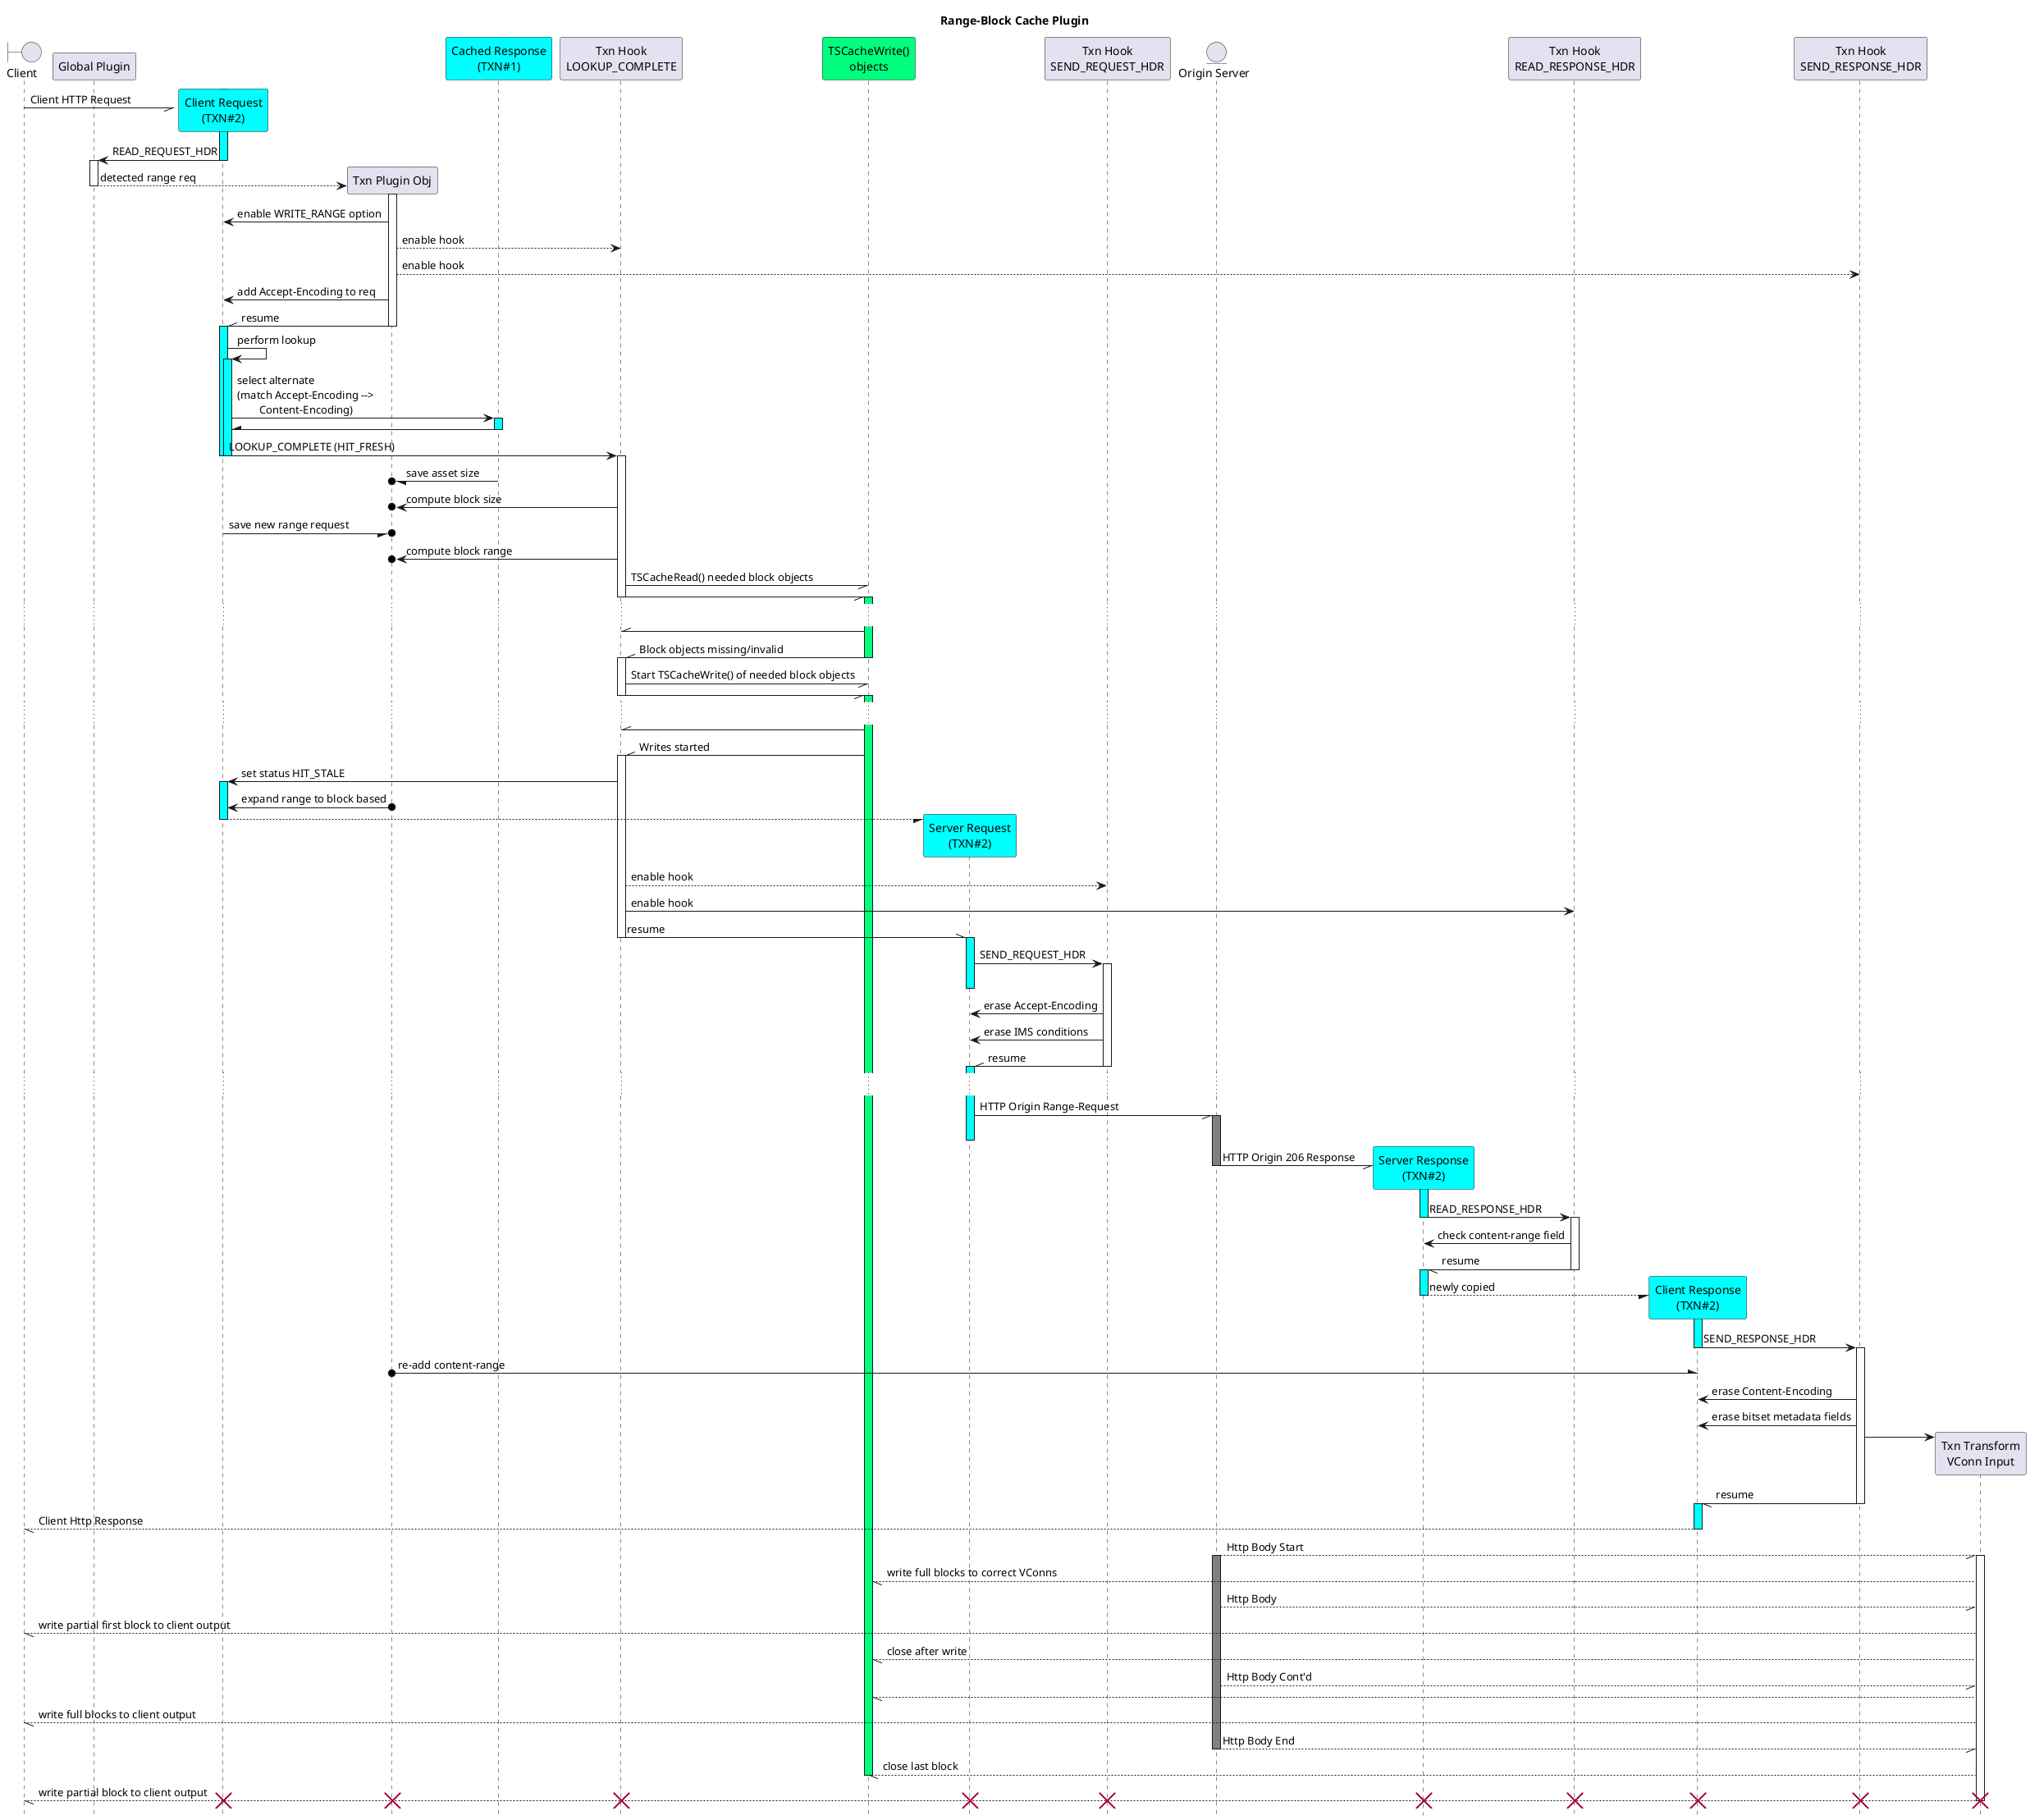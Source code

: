 @startuml 
title Range-Block Cache Plugin
hide footbox

'
' first case: init
'
boundary Client as C
create "Global Plugin" as GH1

create "Client Request\n(TXN#2)" as TC2 #cyan
activate TC2 #cyan
C -// TC2: Client HTTP Request
deactivate C

TC2 -> GH1: READ_REQUEST_HDR
deactivate TC2
activate GH1
create "Txn Plugin Obj" as TX2
GH1 --> TX2: detected range req
deactivate GH1
activate TX2
TC2 <- TX2: enable WRITE_RANGE option

participant "Cached Response\n(TXN#1)" as CATC #cyan
'
' server and hooks
participant "Txn Hook\nLOOKUP_COMPLETE" as TH2

participant "TSCacheWrite()\nobjects" as CAWR #springgreen

TX2 --> TH2: enable hook
TX2 --> "Txn Hook\nSEND_RESPONSE_HDR" as TH5: enable hook
TX2 -> TC2: add Accept-Encoding to req
TC2 //- TX2: resume
deactivate TX2
activate TC2 #cyan

TC2 -> TC2: perform lookup
activate TC2 #cyan
TC2 -> CATC: select alternate\n(match Accept-Encoding -->\n\tContent-Encoding)
activate CATC #cyan
TC2 /- CATC
deactivate CATC

TC2 -> TH2: LOOKUP_COMPLETE (HIT_FRESH)
deactivate TC2
deactivate TC2
activate TH2
'
' do block lookups if possible
'
CATC -/o TX2: save asset size
TH2 ->o TX2: compute block size
TC2 -/o TX2: save new range request
TH2 ->o TX2: compute block range

TH2 -// CAWR: TSCacheRead() needed block objects
TH2 -// CAWR: 
deactivate TH2
activate CAWR #springgreen
...
TH2 //- CAWR: 
TH2 //- CAWR: Block objects missing/invalid
deactivate CAWR
activate TH2
TH2 -// CAWR: Start TSCacheWrite() of needed block objects
TH2 -// CAWR: 
deactivate TH2
activate CAWR #springgreen
...
TH2 //- CAWR: 
TH2 //- CAWR: Writes started
activate TH2
TH2 -> TC2: set status HIT_STALE
activate TC2 #cyan
TX2 o-> TC2: expand range to block based

'
' prepare for request
'

create "Server Request\n(TXN#2)" as TQ2 #cyan
TC2 --/ TQ2
deactivate TC2

participant "Txn Hook\nSEND_REQUEST_HDR" as TH3

TH2 --> TH3: enable hook

'
' server and hooks
entity "Origin Server" as S

TH2 -> "Txn Hook\nREAD_RESPONSE_HDR" as TH4: enable hook
TQ2 //- TH2: resume
deactivate TH2
activate TQ2 #cyan
TQ2 -> TH3: SEND_REQUEST_HDR
activate TH3
deactivate TQ2
TQ2 <- TH3: erase Accept-Encoding
TQ2 <- TH3: erase IMS conditions
TQ2 //- TH3: resume
deactivate TH3
activate TQ2 #cyan

...
TQ2 -// S: HTTP Origin Range-Request
activate S #grey
deactivate TQ2
create "Server Response\n(TXN#2)" as TA2 #cyan
S -// TA2: HTTP Origin 206 Response
deactivate S
activate TA2 #cyan

participant TH4

TA2 -> TH4: READ_RESPONSE_HDR
deactivate TA2
activate TH4
'TX2 o/- TA2: save content-range field
'TH4 -> TH4: compute block size
TH4 -> TA2: check content-range field
'TH4 -> TA2: reset status to 200 OK 
'TH4 -> TA2: assign Content-Encoding
'TH4 -> TA2: assign bitset metadata fields
TH4 -// TA2: resume

deactivate TH4
activate TA2 #cyan

create "Client Response\n(TXN#2)" as TR2 #cyan
TA2 --/ TR2: newly copied

deactivate TA2
activate TR2 #cyan

'create "Cached Response\n(TXN#1)" as TCR2 #cyan
'TA2 --/ TCR2

participant TH5

TR2 -> TH5: SEND_RESPONSE_HDR
deactivate TR2
activate TH5
TR2 /-o TX2: re-add content-range
'TH5 -> TR2: reset status to 206 Partial Content
TH5 -> TR2: erase Content-Encoding
TH5 -> TR2: erase bitset metadata fields

create "Txn Transform\nVConn Input" as TXIN
TH5 -> TXIN

TH5 -// TR2: resume
deactivate TH5
activate TR2 #cyan
TR2 --// C: Client Http Response

deactivate TR2
S --// TXIN: Http Body Start
activate S #grey
activate TXIN
TXIN --// CAWR: write full blocks to correct VConns
S --// TXIN: Http Body
TXIN --// C: write partial first block to client output
TXIN --// CAWR: close after write
S --// TXIN: Http Body Cont'd
TXIN --// CAWR: 
TXIN --// C: write full blocks to client output
S --// TXIN: Http Body End
deactivate S
TXIN --// CAWR: close last block
deactivate CAWR
TXIN --// C: write partial block to client output
deactivate TXIN
deactivate C

destroy TC2
destroy TQ2
destroy TA2
destroy TR2
destroy TX2
destroy TH2
destroy TH3
destroy TH4
destroy TH5
destroy TXIN


@enduml
